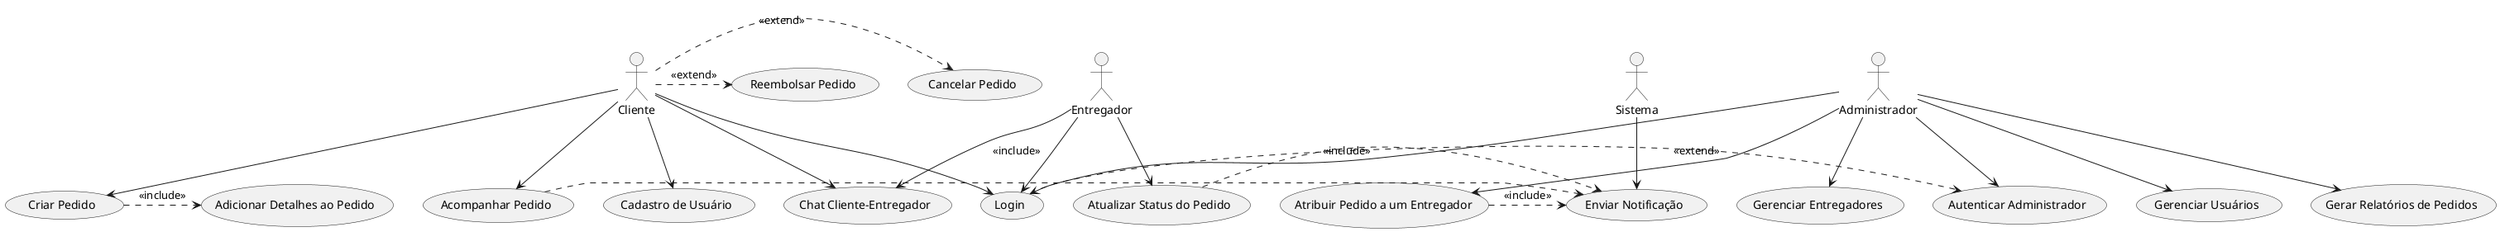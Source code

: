@startuml
actor Cliente
actor Entregador
actor Administrador
actor Sistema

usecase "Cadastro de Usuário" as UC01
usecase "Login" as UC02
usecase "Criar Pedido" as UC03
usecase "Adicionar Detalhes ao Pedido" as UC03a
usecase "Atribuir Pedido a um Entregador" as UC04
usecase "Atualizar Status do Pedido" as UC05
usecase "Acompanhar Pedido" as UC06
usecase "Cancelar Pedido" as UC06a
usecase "Reembolsar Pedido" as UC06b
usecase "Enviar Notificação" as UC07
usecase "Chat Cliente-Entregador" as UC08
usecase "Gerenciar Usuários" as UC09
usecase "Gerar Relatórios de Pedidos" as UC10
usecase "Gerenciar Entregadores" as UC11
usecase "Autenticar Administrador" as UC12

Cliente --> UC01
Cliente --> UC02
Cliente --> UC03
Cliente --> UC06
Cliente --> UC08

UC03 .> UC03a : <<include>> 

Cliente .> UC06a : <<extend>>
Cliente .> UC06b : <<extend>>

Entregador --> UC02
Entregador --> UC05
Entregador --> UC08

Administrador --> UC02
Administrador --> UC04
Administrador --> UC09
Administrador --> UC10
Administrador --> UC11
Administrador --> UC12

UC02 .> UC12 : <<extend>>

Sistema --> UC07

UC06 .> UC07 : <<include>>
UC05 .> UC07 : <<include>>
UC04 .> UC07 : <<include>>

@enduml

